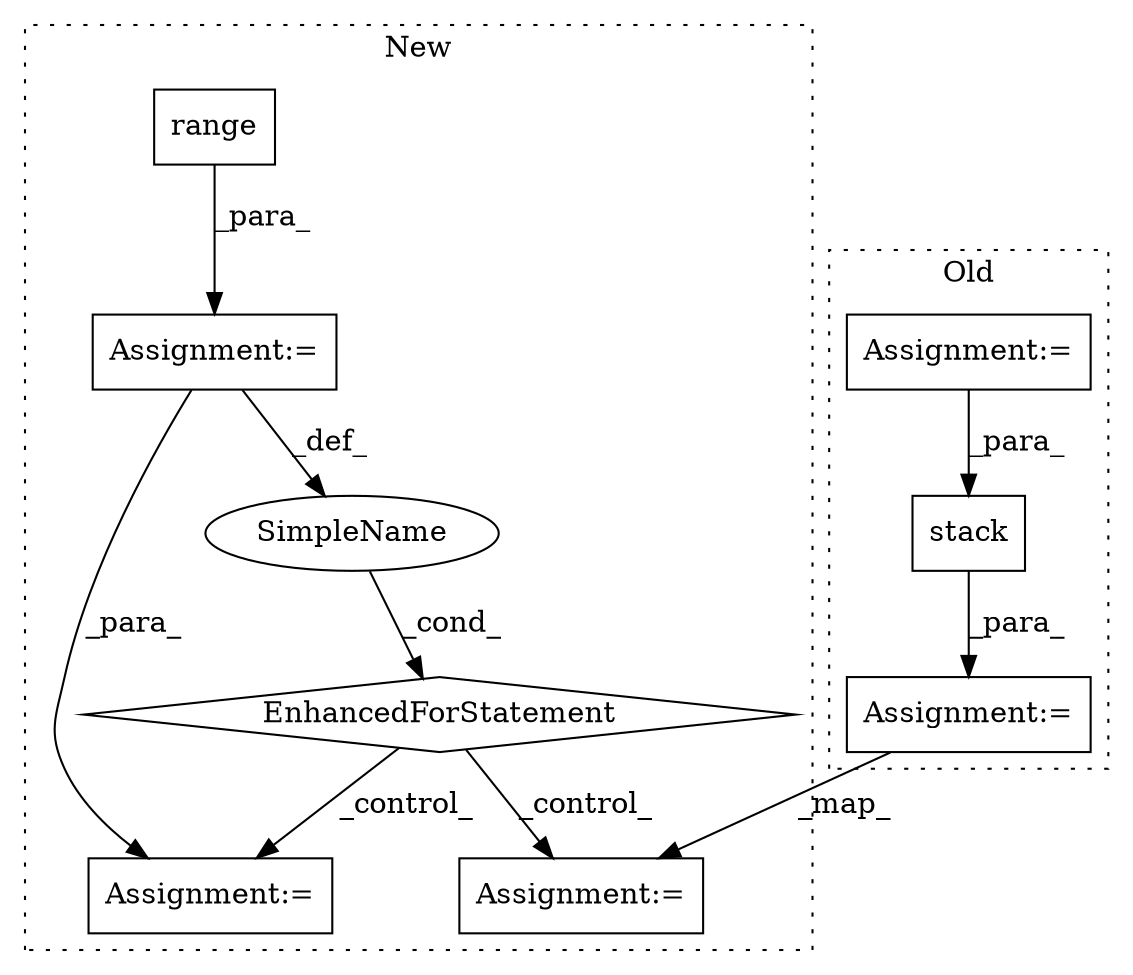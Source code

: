 digraph G {
subgraph cluster0 {
1 [label="stack" a="32" s="1530,1576" l="15,2" shape="box"];
7 [label="Assignment:=" a="7" s="1440" l="1" shape="box"];
8 [label="Assignment:=" a="7" s="1646" l="1" shape="box"];
label = "Old";
style="dotted";
}
subgraph cluster1 {
2 [label="range" a="32" s="1623,1633" l="6,1" shape="box"];
3 [label="Assignment:=" a="7" s="1554,1634" l="61,2" shape="box"];
4 [label="EnhancedForStatement" a="70" s="1554,1634" l="61,2" shape="diamond"];
5 [label="Assignment:=" a="7" s="1902" l="2" shape="box"];
6 [label="SimpleName" a="42" s="1619" l="1" shape="ellipse"];
9 [label="Assignment:=" a="7" s="1792" l="1" shape="box"];
label = "New";
style="dotted";
}
1 -> 8 [label="_para_"];
2 -> 3 [label="_para_"];
3 -> 5 [label="_para_"];
3 -> 6 [label="_def_"];
4 -> 9 [label="_control_"];
4 -> 5 [label="_control_"];
6 -> 4 [label="_cond_"];
7 -> 1 [label="_para_"];
8 -> 9 [label="_map_"];
}